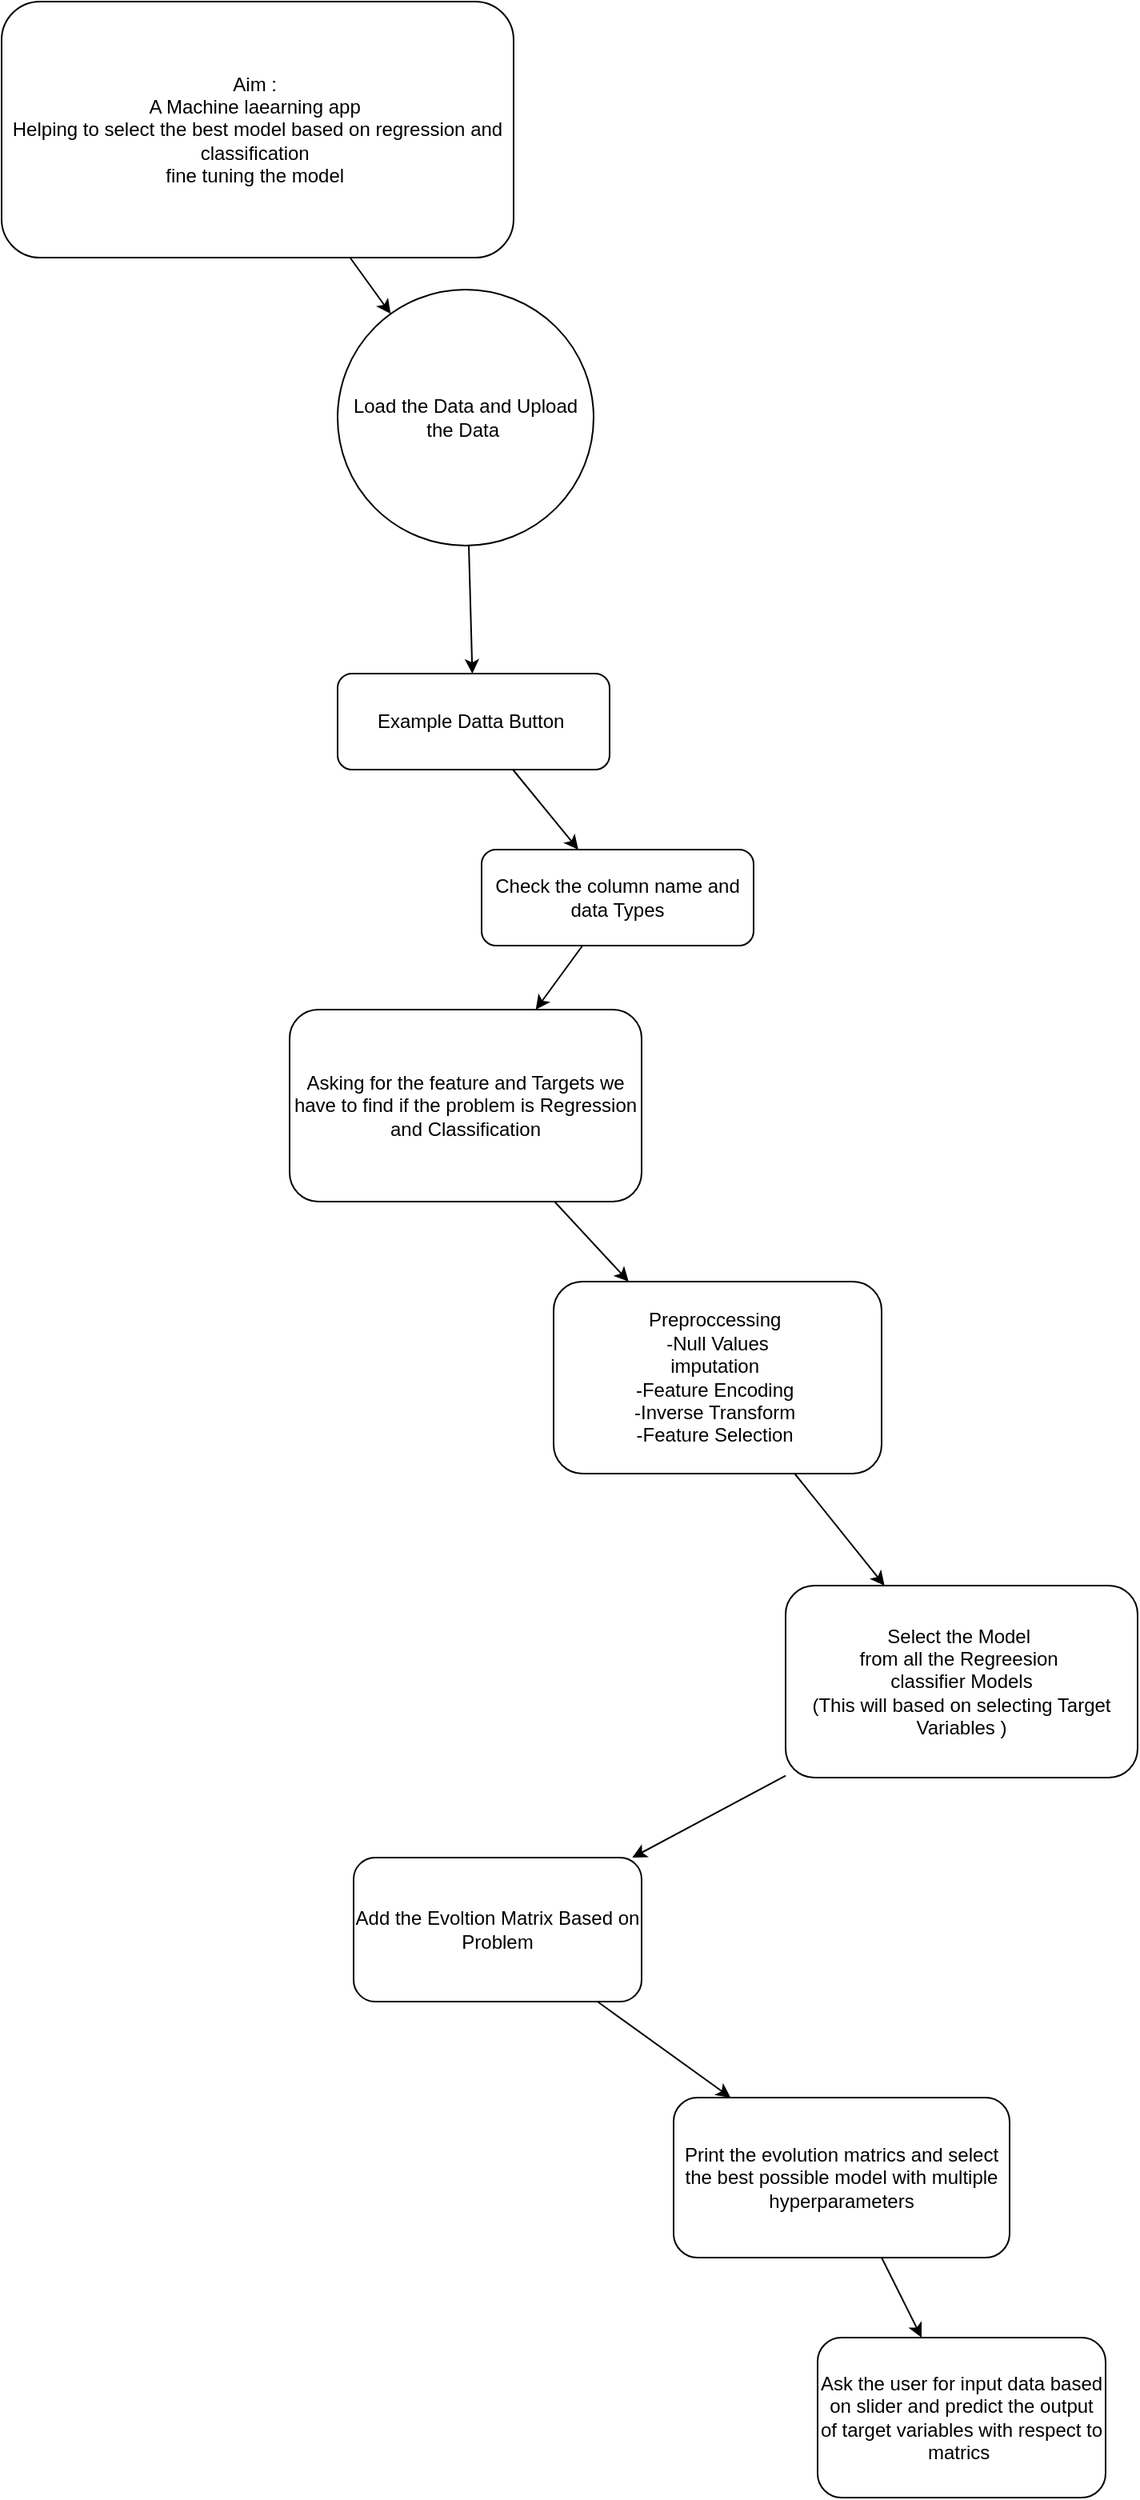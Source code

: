 <mxfile>
    <diagram id="UbQzwBLW2KqZhfIvh8KH" name="Page-1">
        <mxGraphModel dx="715" dy="351" grid="1" gridSize="10" guides="1" tooltips="1" connect="1" arrows="1" fold="1" page="1" pageScale="1" pageWidth="850" pageHeight="1100" math="0" shadow="0">
            <root>
                <mxCell id="0"/>
                <mxCell id="1" parent="0"/>
                <mxCell id="9" value="" style="edgeStyle=none;html=1;" parent="1" source="5" target="8" edge="1">
                    <mxGeometry relative="1" as="geometry"/>
                </mxCell>
                <mxCell id="5" value="Aim :&amp;nbsp;&lt;br&gt;A Machine laearning app&amp;nbsp;&lt;br&gt;Helping to select the best model based on regression and classification&amp;nbsp;&lt;br&gt;fine tuning the model&amp;nbsp;" style="rounded=1;whiteSpace=wrap;html=1;" parent="1" vertex="1">
                    <mxGeometry x="20" width="320" height="160" as="geometry"/>
                </mxCell>
                <mxCell id="11" value="" style="edgeStyle=none;html=1;" parent="1" source="8" target="10" edge="1">
                    <mxGeometry relative="1" as="geometry"/>
                </mxCell>
                <mxCell id="8" value="Load the Data and Upload the Data&amp;nbsp;" style="ellipse;whiteSpace=wrap;html=1;rounded=1;" parent="1" vertex="1">
                    <mxGeometry x="230" y="180" width="160" height="160" as="geometry"/>
                </mxCell>
                <mxCell id="13" value="" style="edgeStyle=none;html=1;" parent="1" source="10" target="12" edge="1">
                    <mxGeometry relative="1" as="geometry"/>
                </mxCell>
                <mxCell id="10" value="Example Datta Button&amp;nbsp;" style="whiteSpace=wrap;html=1;rounded=1;" parent="1" vertex="1">
                    <mxGeometry x="230" y="420" width="170" height="60" as="geometry"/>
                </mxCell>
                <mxCell id="15" value="" style="edgeStyle=none;html=1;" parent="1" source="12" target="14" edge="1">
                    <mxGeometry relative="1" as="geometry"/>
                </mxCell>
                <mxCell id="12" value="Check the column name and data Types" style="whiteSpace=wrap;html=1;rounded=1;" parent="1" vertex="1">
                    <mxGeometry x="320" y="530" width="170" height="60" as="geometry"/>
                </mxCell>
                <mxCell id="17" value="" style="edgeStyle=none;html=1;" parent="1" source="14" target="16" edge="1">
                    <mxGeometry relative="1" as="geometry"/>
                </mxCell>
                <mxCell id="14" value="Asking for the feature and Targets we have to find if the problem is Regression and Classification" style="rounded=1;whiteSpace=wrap;html=1;" parent="1" vertex="1">
                    <mxGeometry x="200" y="630" width="220" height="120" as="geometry"/>
                </mxCell>
                <mxCell id="20" value="" style="edgeStyle=none;html=1;" parent="1" source="16" target="19" edge="1">
                    <mxGeometry relative="1" as="geometry"/>
                </mxCell>
                <mxCell id="16" value="Preproccessing&amp;nbsp;&lt;br&gt;-Null Values&lt;br&gt;imputation&amp;nbsp;&lt;br&gt;-Feature Encoding&amp;nbsp;&lt;br&gt;-Inverse Transform&amp;nbsp;&lt;br&gt;-Feature Selection&amp;nbsp;" style="whiteSpace=wrap;html=1;rounded=1;" parent="1" vertex="1">
                    <mxGeometry x="365" y="800" width="205" height="120" as="geometry"/>
                </mxCell>
                <mxCell id="22" value="" style="edgeStyle=none;html=1;" parent="1" source="19" target="21" edge="1">
                    <mxGeometry relative="1" as="geometry"/>
                </mxCell>
                <mxCell id="19" value="Select the Model&amp;nbsp;&lt;br&gt;from all the Regreesion&amp;nbsp;&lt;br&gt;classifier Models&lt;br&gt;(This will based on selecting Target Variables )" style="rounded=1;whiteSpace=wrap;html=1;" parent="1" vertex="1">
                    <mxGeometry x="510" y="990" width="220" height="120" as="geometry"/>
                </mxCell>
                <mxCell id="24" value="" style="edgeStyle=none;html=1;" parent="1" source="21" target="23" edge="1">
                    <mxGeometry relative="1" as="geometry"/>
                </mxCell>
                <mxCell id="21" value="Add the Evoltion Matrix Based on Problem" style="whiteSpace=wrap;html=1;rounded=1;" parent="1" vertex="1">
                    <mxGeometry x="240" y="1160" width="180" height="90" as="geometry"/>
                </mxCell>
                <mxCell id="26" value="" style="edgeStyle=none;html=1;" parent="1" source="23" target="25" edge="1">
                    <mxGeometry relative="1" as="geometry"/>
                </mxCell>
                <mxCell id="23" value="Print the evolution matrics and select the best possible model with multiple hyperparameters" style="whiteSpace=wrap;html=1;rounded=1;" parent="1" vertex="1">
                    <mxGeometry x="440" y="1310" width="210" height="100" as="geometry"/>
                </mxCell>
                <mxCell id="25" value="Ask the user for input data based on slider and predict the output of target variables with respect to matrics&amp;nbsp;" style="whiteSpace=wrap;html=1;rounded=1;" parent="1" vertex="1">
                    <mxGeometry x="530" y="1460" width="180" height="100" as="geometry"/>
                </mxCell>
            </root>
        </mxGraphModel>
    </diagram>
</mxfile>